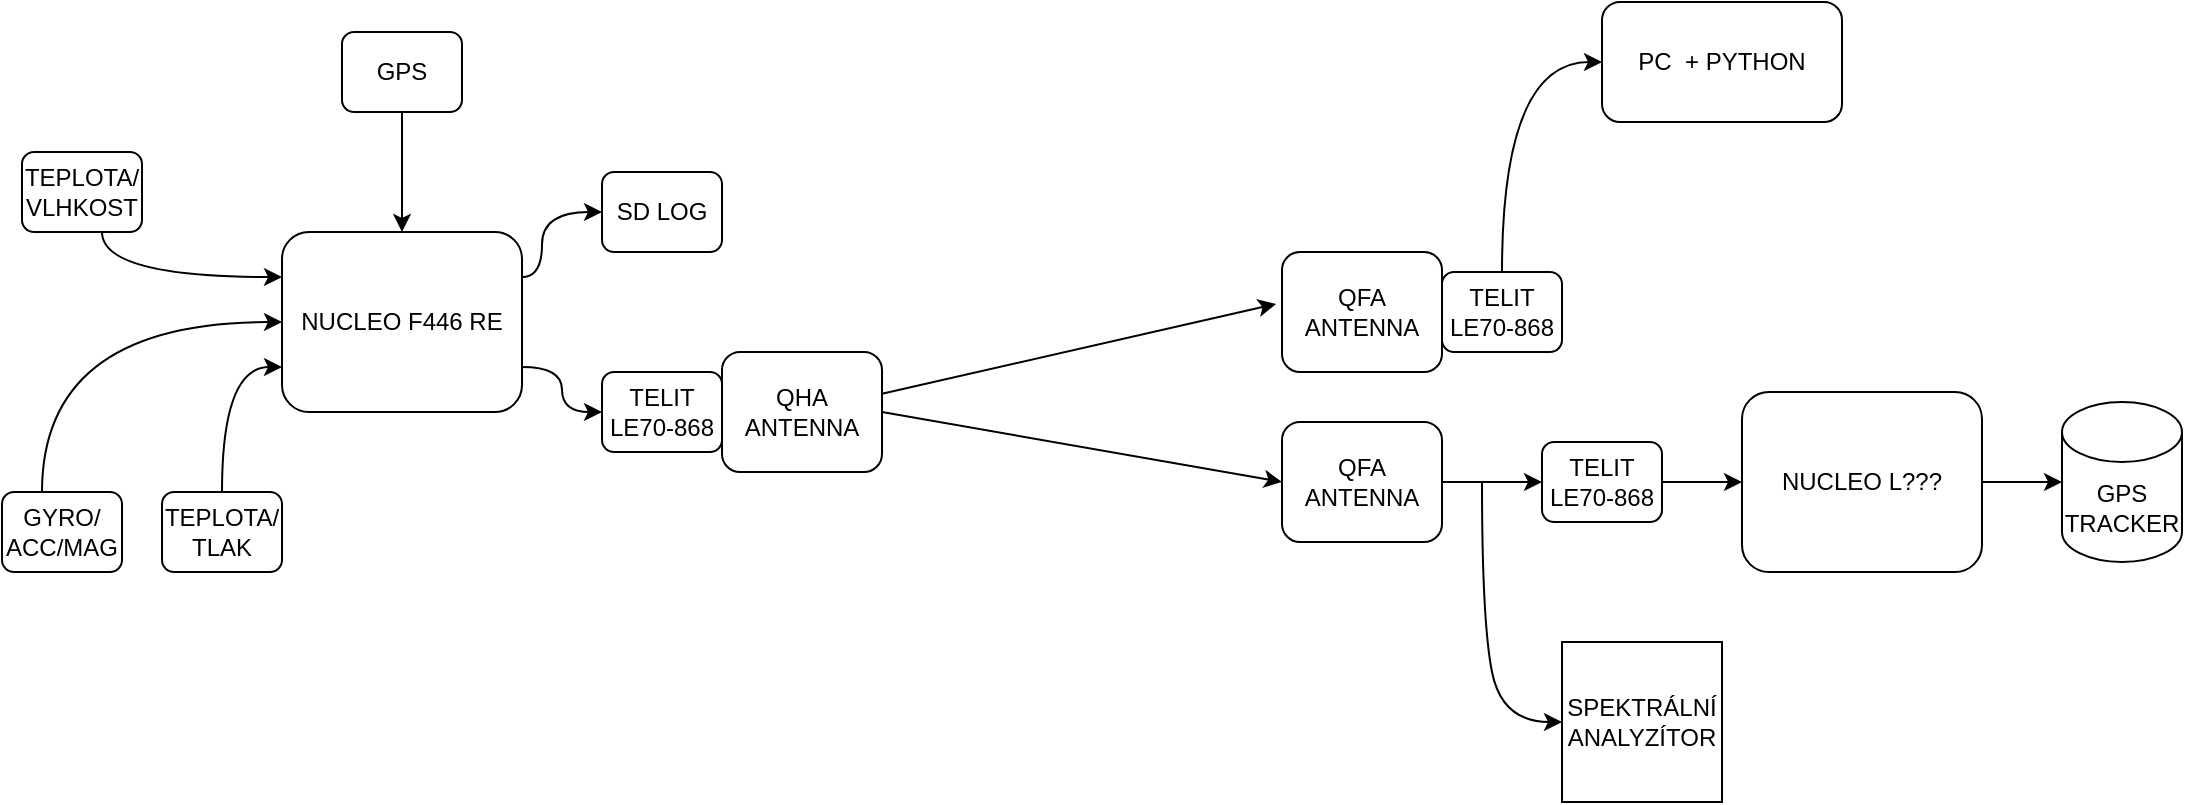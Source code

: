 <mxfile version="18.0.8" type="github">
  <diagram id="eX3w58vKUHyyxPkyJPni" name="Page-1">
    <mxGraphModel dx="1308" dy="984" grid="1" gridSize="10" guides="1" tooltips="1" connect="1" arrows="1" fold="1" page="1" pageScale="1" pageWidth="1169" pageHeight="827" math="0" shadow="0">
      <root>
        <mxCell id="0" />
        <mxCell id="1" parent="0" />
        <mxCell id="YDQcSvyqf5YM6y0pNCX5-16" style="edgeStyle=orthogonalEdgeStyle;curved=1;rounded=0;orthogonalLoop=1;jettySize=auto;html=1;exitX=1;exitY=0.25;exitDx=0;exitDy=0;entryX=0;entryY=0.5;entryDx=0;entryDy=0;" edge="1" parent="1" source="YDQcSvyqf5YM6y0pNCX5-1" target="YDQcSvyqf5YM6y0pNCX5-7">
          <mxGeometry relative="1" as="geometry">
            <mxPoint x="320" y="475.0" as="targetPoint" />
            <Array as="points">
              <mxPoint x="320" y="498" />
              <mxPoint x="320" y="465" />
            </Array>
          </mxGeometry>
        </mxCell>
        <mxCell id="YDQcSvyqf5YM6y0pNCX5-1" value="NUCLEO F446 RE" style="rounded=1;whiteSpace=wrap;html=1;" vertex="1" parent="1">
          <mxGeometry x="190" y="475" width="120" height="90" as="geometry" />
        </mxCell>
        <mxCell id="YDQcSvyqf5YM6y0pNCX5-10" value="" style="edgeStyle=orthogonalEdgeStyle;curved=1;rounded=0;orthogonalLoop=1;jettySize=auto;html=1;entryX=0;entryY=0.75;entryDx=0;entryDy=0;" edge="1" parent="1" source="YDQcSvyqf5YM6y0pNCX5-2" target="YDQcSvyqf5YM6y0pNCX5-1">
          <mxGeometry relative="1" as="geometry">
            <Array as="points">
              <mxPoint x="160" y="543" />
            </Array>
          </mxGeometry>
        </mxCell>
        <mxCell id="YDQcSvyqf5YM6y0pNCX5-2" value="TEPLOTA/&lt;br&gt;TLAK" style="rounded=1;whiteSpace=wrap;html=1;" vertex="1" parent="1">
          <mxGeometry x="130" y="605" width="60" height="40" as="geometry" />
        </mxCell>
        <mxCell id="YDQcSvyqf5YM6y0pNCX5-12" style="edgeStyle=orthogonalEdgeStyle;curved=1;rounded=0;orthogonalLoop=1;jettySize=auto;html=1;entryX=0;entryY=0.25;entryDx=0;entryDy=0;" edge="1" parent="1" source="YDQcSvyqf5YM6y0pNCX5-3" target="YDQcSvyqf5YM6y0pNCX5-1">
          <mxGeometry relative="1" as="geometry">
            <Array as="points">
              <mxPoint x="100" y="498" />
            </Array>
          </mxGeometry>
        </mxCell>
        <mxCell id="YDQcSvyqf5YM6y0pNCX5-3" value="TEPLOTA/&lt;br&gt;VLHKOST" style="rounded=1;whiteSpace=wrap;html=1;" vertex="1" parent="1">
          <mxGeometry x="60" y="435" width="60" height="40" as="geometry" />
        </mxCell>
        <mxCell id="YDQcSvyqf5YM6y0pNCX5-13" style="edgeStyle=orthogonalEdgeStyle;curved=1;rounded=0;orthogonalLoop=1;jettySize=auto;html=1;entryX=0;entryY=0.5;entryDx=0;entryDy=0;" edge="1" parent="1" source="YDQcSvyqf5YM6y0pNCX5-4" target="YDQcSvyqf5YM6y0pNCX5-1">
          <mxGeometry relative="1" as="geometry">
            <Array as="points">
              <mxPoint x="70" y="520" />
            </Array>
          </mxGeometry>
        </mxCell>
        <mxCell id="YDQcSvyqf5YM6y0pNCX5-4" value="GYRO/&lt;br&gt;ACC/MAG" style="rounded=1;whiteSpace=wrap;html=1;" vertex="1" parent="1">
          <mxGeometry x="50" y="605" width="60" height="40" as="geometry" />
        </mxCell>
        <mxCell id="YDQcSvyqf5YM6y0pNCX5-15" style="edgeStyle=orthogonalEdgeStyle;curved=1;rounded=0;orthogonalLoop=1;jettySize=auto;html=1;" edge="1" parent="1" source="YDQcSvyqf5YM6y0pNCX5-6" target="YDQcSvyqf5YM6y0pNCX5-1">
          <mxGeometry relative="1" as="geometry" />
        </mxCell>
        <mxCell id="YDQcSvyqf5YM6y0pNCX5-6" value="GPS" style="rounded=1;whiteSpace=wrap;html=1;" vertex="1" parent="1">
          <mxGeometry x="220" y="375" width="60" height="40" as="geometry" />
        </mxCell>
        <mxCell id="YDQcSvyqf5YM6y0pNCX5-7" value="SD LOG" style="rounded=1;whiteSpace=wrap;html=1;" vertex="1" parent="1">
          <mxGeometry x="350" y="445" width="60" height="40" as="geometry" />
        </mxCell>
        <mxCell id="YDQcSvyqf5YM6y0pNCX5-17" style="edgeStyle=orthogonalEdgeStyle;curved=1;rounded=0;orthogonalLoop=1;jettySize=auto;html=1;exitX=1;exitY=0.75;exitDx=0;exitDy=0;" edge="1" parent="1" source="YDQcSvyqf5YM6y0pNCX5-1" target="YDQcSvyqf5YM6y0pNCX5-8">
          <mxGeometry relative="1" as="geometry" />
        </mxCell>
        <mxCell id="YDQcSvyqf5YM6y0pNCX5-8" value="TELIT&lt;br&gt;LE70-868" style="rounded=1;whiteSpace=wrap;html=1;" vertex="1" parent="1">
          <mxGeometry x="350" y="545" width="60" height="40" as="geometry" />
        </mxCell>
        <mxCell id="YDQcSvyqf5YM6y0pNCX5-29" style="edgeStyle=orthogonalEdgeStyle;curved=1;rounded=0;orthogonalLoop=1;jettySize=auto;html=1;exitX=0.5;exitY=0;exitDx=0;exitDy=0;entryX=0;entryY=0.5;entryDx=0;entryDy=0;" edge="1" parent="1" source="YDQcSvyqf5YM6y0pNCX5-19" target="YDQcSvyqf5YM6y0pNCX5-28">
          <mxGeometry relative="1" as="geometry" />
        </mxCell>
        <mxCell id="YDQcSvyqf5YM6y0pNCX5-19" value="TELIT&lt;br&gt;LE70-868" style="rounded=1;whiteSpace=wrap;html=1;" vertex="1" parent="1">
          <mxGeometry x="770" y="495" width="60" height="40" as="geometry" />
        </mxCell>
        <mxCell id="YDQcSvyqf5YM6y0pNCX5-25" style="edgeStyle=orthogonalEdgeStyle;curved=1;rounded=0;orthogonalLoop=1;jettySize=auto;html=1;exitX=1;exitY=0.5;exitDx=0;exitDy=0;" edge="1" parent="1" source="YDQcSvyqf5YM6y0pNCX5-20" target="YDQcSvyqf5YM6y0pNCX5-22">
          <mxGeometry relative="1" as="geometry" />
        </mxCell>
        <mxCell id="YDQcSvyqf5YM6y0pNCX5-20" value="TELIT&lt;br&gt;LE70-868" style="rounded=1;whiteSpace=wrap;html=1;" vertex="1" parent="1">
          <mxGeometry x="820" y="580" width="60" height="40" as="geometry" />
        </mxCell>
        <mxCell id="YDQcSvyqf5YM6y0pNCX5-27" style="edgeStyle=orthogonalEdgeStyle;curved=1;rounded=0;orthogonalLoop=1;jettySize=auto;html=1;exitX=1;exitY=0.5;exitDx=0;exitDy=0;entryX=0;entryY=0.5;entryDx=0;entryDy=0;entryPerimeter=0;" edge="1" parent="1" source="YDQcSvyqf5YM6y0pNCX5-22" target="YDQcSvyqf5YM6y0pNCX5-26">
          <mxGeometry relative="1" as="geometry" />
        </mxCell>
        <mxCell id="YDQcSvyqf5YM6y0pNCX5-22" value="NUCLEO L???" style="rounded=1;whiteSpace=wrap;html=1;" vertex="1" parent="1">
          <mxGeometry x="920" y="555" width="120" height="90" as="geometry" />
        </mxCell>
        <mxCell id="YDQcSvyqf5YM6y0pNCX5-26" value="GPS TRACKER&lt;br&gt;" style="shape=cylinder3;whiteSpace=wrap;html=1;boundedLbl=1;backgroundOutline=1;size=15;" vertex="1" parent="1">
          <mxGeometry x="1080" y="560" width="60" height="80" as="geometry" />
        </mxCell>
        <mxCell id="YDQcSvyqf5YM6y0pNCX5-28" value="PC&amp;nbsp; + PYTHON" style="rounded=1;whiteSpace=wrap;html=1;" vertex="1" parent="1">
          <mxGeometry x="850" y="360" width="120" height="60" as="geometry" />
        </mxCell>
        <mxCell id="YDQcSvyqf5YM6y0pNCX5-30" value="QHA&lt;br&gt;ANTENNA" style="rounded=1;whiteSpace=wrap;html=1;" vertex="1" parent="1">
          <mxGeometry x="410" y="535" width="80" height="60" as="geometry" />
        </mxCell>
        <mxCell id="YDQcSvyqf5YM6y0pNCX5-33" value="QFA&lt;br&gt;ANTENNA" style="rounded=1;whiteSpace=wrap;html=1;" vertex="1" parent="1">
          <mxGeometry x="690" y="485" width="80" height="60" as="geometry" />
        </mxCell>
        <mxCell id="YDQcSvyqf5YM6y0pNCX5-43" style="edgeStyle=orthogonalEdgeStyle;curved=1;rounded=0;orthogonalLoop=1;jettySize=auto;html=1;exitX=1;exitY=0.5;exitDx=0;exitDy=0;" edge="1" parent="1" source="YDQcSvyqf5YM6y0pNCX5-34" target="YDQcSvyqf5YM6y0pNCX5-20">
          <mxGeometry relative="1" as="geometry">
            <Array as="points">
              <mxPoint x="800" y="600" />
              <mxPoint x="800" y="600" />
            </Array>
          </mxGeometry>
        </mxCell>
        <mxCell id="YDQcSvyqf5YM6y0pNCX5-34" value="QFA&lt;br&gt;ANTENNA" style="rounded=1;whiteSpace=wrap;html=1;" vertex="1" parent="1">
          <mxGeometry x="690" y="570" width="80" height="60" as="geometry" />
        </mxCell>
        <mxCell id="YDQcSvyqf5YM6y0pNCX5-39" value="" style="endArrow=classic;html=1;rounded=0;curved=1;entryX=-0.037;entryY=0.433;entryDx=0;entryDy=0;entryPerimeter=0;" edge="1" parent="1" source="YDQcSvyqf5YM6y0pNCX5-30" target="YDQcSvyqf5YM6y0pNCX5-33">
          <mxGeometry width="50" height="50" relative="1" as="geometry">
            <mxPoint x="490" y="570" as="sourcePoint" />
            <mxPoint x="540" y="520" as="targetPoint" />
          </mxGeometry>
        </mxCell>
        <mxCell id="YDQcSvyqf5YM6y0pNCX5-40" value="" style="endArrow=classic;html=1;rounded=0;curved=1;entryX=0;entryY=0.5;entryDx=0;entryDy=0;" edge="1" parent="1" target="YDQcSvyqf5YM6y0pNCX5-34">
          <mxGeometry width="50" height="50" relative="1" as="geometry">
            <mxPoint x="490" y="565" as="sourcePoint" />
            <mxPoint x="540" y="515" as="targetPoint" />
          </mxGeometry>
        </mxCell>
        <mxCell id="YDQcSvyqf5YM6y0pNCX5-41" value="SPEKTRÁLNÍ ANALYZÍTOR" style="whiteSpace=wrap;html=1;aspect=fixed;" vertex="1" parent="1">
          <mxGeometry x="830" y="680" width="80" height="80" as="geometry" />
        </mxCell>
        <mxCell id="YDQcSvyqf5YM6y0pNCX5-44" value="" style="curved=1;endArrow=classic;html=1;rounded=0;entryX=0;entryY=0.5;entryDx=0;entryDy=0;" edge="1" parent="1" target="YDQcSvyqf5YM6y0pNCX5-41">
          <mxGeometry width="50" height="50" relative="1" as="geometry">
            <mxPoint x="790" y="600" as="sourcePoint" />
            <mxPoint x="840" y="550" as="targetPoint" />
            <Array as="points">
              <mxPoint x="790" y="670" />
              <mxPoint x="800" y="720" />
            </Array>
          </mxGeometry>
        </mxCell>
      </root>
    </mxGraphModel>
  </diagram>
</mxfile>
